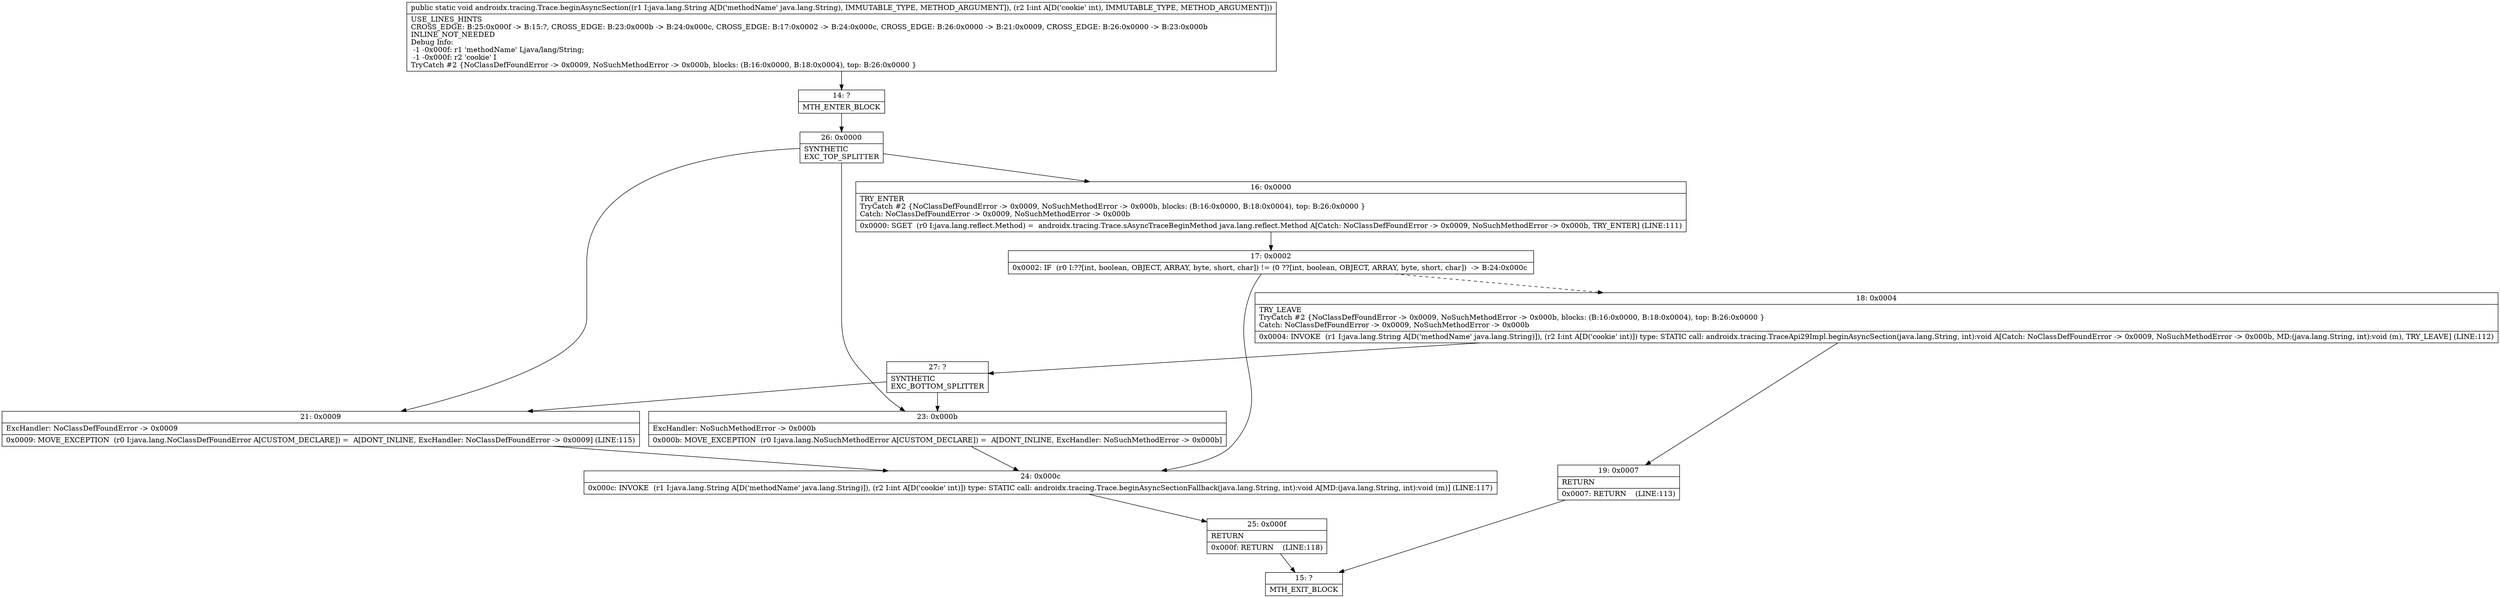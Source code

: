 digraph "CFG forandroidx.tracing.Trace.beginAsyncSection(Ljava\/lang\/String;I)V" {
Node_14 [shape=record,label="{14\:\ ?|MTH_ENTER_BLOCK\l}"];
Node_26 [shape=record,label="{26\:\ 0x0000|SYNTHETIC\lEXC_TOP_SPLITTER\l}"];
Node_16 [shape=record,label="{16\:\ 0x0000|TRY_ENTER\lTryCatch #2 \{NoClassDefFoundError \-\> 0x0009, NoSuchMethodError \-\> 0x000b, blocks: (B:16:0x0000, B:18:0x0004), top: B:26:0x0000 \}\lCatch: NoClassDefFoundError \-\> 0x0009, NoSuchMethodError \-\> 0x000b\l|0x0000: SGET  (r0 I:java.lang.reflect.Method) =  androidx.tracing.Trace.sAsyncTraceBeginMethod java.lang.reflect.Method A[Catch: NoClassDefFoundError \-\> 0x0009, NoSuchMethodError \-\> 0x000b, TRY_ENTER] (LINE:111)\l}"];
Node_17 [shape=record,label="{17\:\ 0x0002|0x0002: IF  (r0 I:??[int, boolean, OBJECT, ARRAY, byte, short, char]) != (0 ??[int, boolean, OBJECT, ARRAY, byte, short, char])  \-\> B:24:0x000c \l}"];
Node_18 [shape=record,label="{18\:\ 0x0004|TRY_LEAVE\lTryCatch #2 \{NoClassDefFoundError \-\> 0x0009, NoSuchMethodError \-\> 0x000b, blocks: (B:16:0x0000, B:18:0x0004), top: B:26:0x0000 \}\lCatch: NoClassDefFoundError \-\> 0x0009, NoSuchMethodError \-\> 0x000b\l|0x0004: INVOKE  (r1 I:java.lang.String A[D('methodName' java.lang.String)]), (r2 I:int A[D('cookie' int)]) type: STATIC call: androidx.tracing.TraceApi29Impl.beginAsyncSection(java.lang.String, int):void A[Catch: NoClassDefFoundError \-\> 0x0009, NoSuchMethodError \-\> 0x000b, MD:(java.lang.String, int):void (m), TRY_LEAVE] (LINE:112)\l}"];
Node_19 [shape=record,label="{19\:\ 0x0007|RETURN\l|0x0007: RETURN    (LINE:113)\l}"];
Node_15 [shape=record,label="{15\:\ ?|MTH_EXIT_BLOCK\l}"];
Node_27 [shape=record,label="{27\:\ ?|SYNTHETIC\lEXC_BOTTOM_SPLITTER\l}"];
Node_24 [shape=record,label="{24\:\ 0x000c|0x000c: INVOKE  (r1 I:java.lang.String A[D('methodName' java.lang.String)]), (r2 I:int A[D('cookie' int)]) type: STATIC call: androidx.tracing.Trace.beginAsyncSectionFallback(java.lang.String, int):void A[MD:(java.lang.String, int):void (m)] (LINE:117)\l}"];
Node_25 [shape=record,label="{25\:\ 0x000f|RETURN\l|0x000f: RETURN    (LINE:118)\l}"];
Node_21 [shape=record,label="{21\:\ 0x0009|ExcHandler: NoClassDefFoundError \-\> 0x0009\l|0x0009: MOVE_EXCEPTION  (r0 I:java.lang.NoClassDefFoundError A[CUSTOM_DECLARE]) =  A[DONT_INLINE, ExcHandler: NoClassDefFoundError \-\> 0x0009] (LINE:115)\l}"];
Node_23 [shape=record,label="{23\:\ 0x000b|ExcHandler: NoSuchMethodError \-\> 0x000b\l|0x000b: MOVE_EXCEPTION  (r0 I:java.lang.NoSuchMethodError A[CUSTOM_DECLARE]) =  A[DONT_INLINE, ExcHandler: NoSuchMethodError \-\> 0x000b]\l}"];
MethodNode[shape=record,label="{public static void androidx.tracing.Trace.beginAsyncSection((r1 I:java.lang.String A[D('methodName' java.lang.String), IMMUTABLE_TYPE, METHOD_ARGUMENT]), (r2 I:int A[D('cookie' int), IMMUTABLE_TYPE, METHOD_ARGUMENT]))  | USE_LINES_HINTS\lCROSS_EDGE: B:25:0x000f \-\> B:15:?, CROSS_EDGE: B:23:0x000b \-\> B:24:0x000c, CROSS_EDGE: B:17:0x0002 \-\> B:24:0x000c, CROSS_EDGE: B:26:0x0000 \-\> B:21:0x0009, CROSS_EDGE: B:26:0x0000 \-\> B:23:0x000b\lINLINE_NOT_NEEDED\lDebug Info:\l  \-1 \-0x000f: r1 'methodName' Ljava\/lang\/String;\l  \-1 \-0x000f: r2 'cookie' I\lTryCatch #2 \{NoClassDefFoundError \-\> 0x0009, NoSuchMethodError \-\> 0x000b, blocks: (B:16:0x0000, B:18:0x0004), top: B:26:0x0000 \}\l}"];
MethodNode -> Node_14;Node_14 -> Node_26;
Node_26 -> Node_16;
Node_26 -> Node_21;
Node_26 -> Node_23;
Node_16 -> Node_17;
Node_17 -> Node_18[style=dashed];
Node_17 -> Node_24;
Node_18 -> Node_19;
Node_18 -> Node_27;
Node_19 -> Node_15;
Node_27 -> Node_21;
Node_27 -> Node_23;
Node_24 -> Node_25;
Node_25 -> Node_15;
Node_21 -> Node_24;
Node_23 -> Node_24;
}

